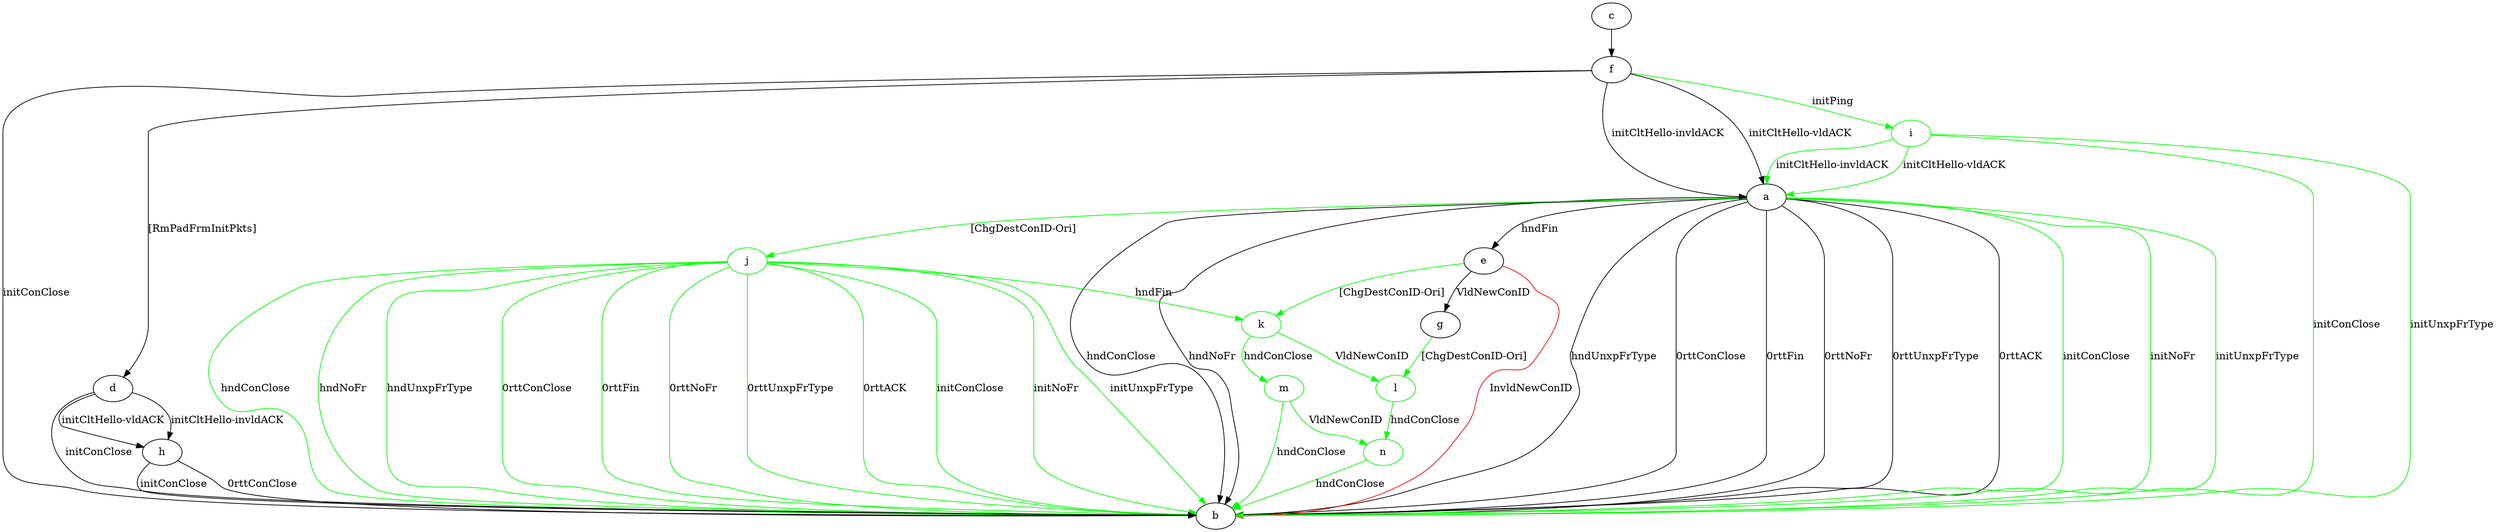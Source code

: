 digraph "" {
	a -> b	[key=0,
		label="hndConClose "];
	a -> b	[key=1,
		label="hndNoFr "];
	a -> b	[key=2,
		label="hndUnxpFrType "];
	a -> b	[key=3,
		label="0rttConClose "];
	a -> b	[key=4,
		label="0rttFin "];
	a -> b	[key=5,
		label="0rttNoFr "];
	a -> b	[key=6,
		label="0rttUnxpFrType "];
	a -> b	[key=7,
		label="0rttACK "];
	a -> b	[key=8,
		color=green,
		label="initConClose "];
	a -> b	[key=9,
		color=green,
		label="initNoFr "];
	a -> b	[key=10,
		color=green,
		label="initUnxpFrType "];
	a -> e	[key=0,
		label="hndFin "];
	j	[color=green];
	a -> j	[key=0,
		color=green,
		label="[ChgDestConID-Ori] "];
	c -> f	[key=0];
	d -> b	[key=0,
		label="initConClose "];
	d -> h	[key=0,
		label="initCltHello-vldACK "];
	d -> h	[key=1,
		label="initCltHello-invldACK "];
	e -> b	[key=0,
		color=red,
		label="InvldNewConID "];
	e -> g	[key=0,
		label="VldNewConID "];
	k	[color=green];
	e -> k	[key=0,
		color=green,
		label="[ChgDestConID-Ori] "];
	f -> a	[key=0,
		label="initCltHello-vldACK "];
	f -> a	[key=1,
		label="initCltHello-invldACK "];
	f -> b	[key=0,
		label="initConClose "];
	f -> d	[key=0,
		label="[RmPadFrmInitPkts] "];
	i	[color=green];
	f -> i	[key=0,
		color=green,
		label="initPing "];
	l	[color=green];
	g -> l	[key=0,
		color=green,
		label="[ChgDestConID-Ori] "];
	h -> b	[key=0,
		label="initConClose "];
	h -> b	[key=1,
		label="0rttConClose "];
	i -> a	[key=0,
		color=green,
		label="initCltHello-vldACK "];
	i -> a	[key=1,
		color=green,
		label="initCltHello-invldACK "];
	i -> b	[key=0,
		color=green,
		label="initConClose "];
	i -> b	[key=1,
		color=green,
		label="initUnxpFrType "];
	j -> b	[key=0,
		color=green,
		label="initConClose "];
	j -> b	[key=1,
		color=green,
		label="initNoFr "];
	j -> b	[key=2,
		color=green,
		label="initUnxpFrType "];
	j -> b	[key=3,
		color=green,
		label="hndConClose "];
	j -> b	[key=4,
		color=green,
		label="hndNoFr "];
	j -> b	[key=5,
		color=green,
		label="hndUnxpFrType "];
	j -> b	[key=6,
		color=green,
		label="0rttConClose "];
	j -> b	[key=7,
		color=green,
		label="0rttFin "];
	j -> b	[key=8,
		color=green,
		label="0rttNoFr "];
	j -> b	[key=9,
		color=green,
		label="0rttUnxpFrType "];
	j -> b	[key=10,
		color=green,
		label="0rttACK "];
	j -> k	[key=0,
		color=green,
		label="hndFin "];
	k -> l	[key=0,
		color=green,
		label="VldNewConID "];
	m	[color=green];
	k -> m	[key=0,
		color=green,
		label="hndConClose "];
	n	[color=green];
	l -> n	[key=0,
		color=green,
		label="hndConClose "];
	m -> b	[key=0,
		color=green,
		label="hndConClose "];
	m -> n	[key=0,
		color=green,
		label="VldNewConID "];
	n -> b	[key=0,
		color=green,
		label="hndConClose "];
}
